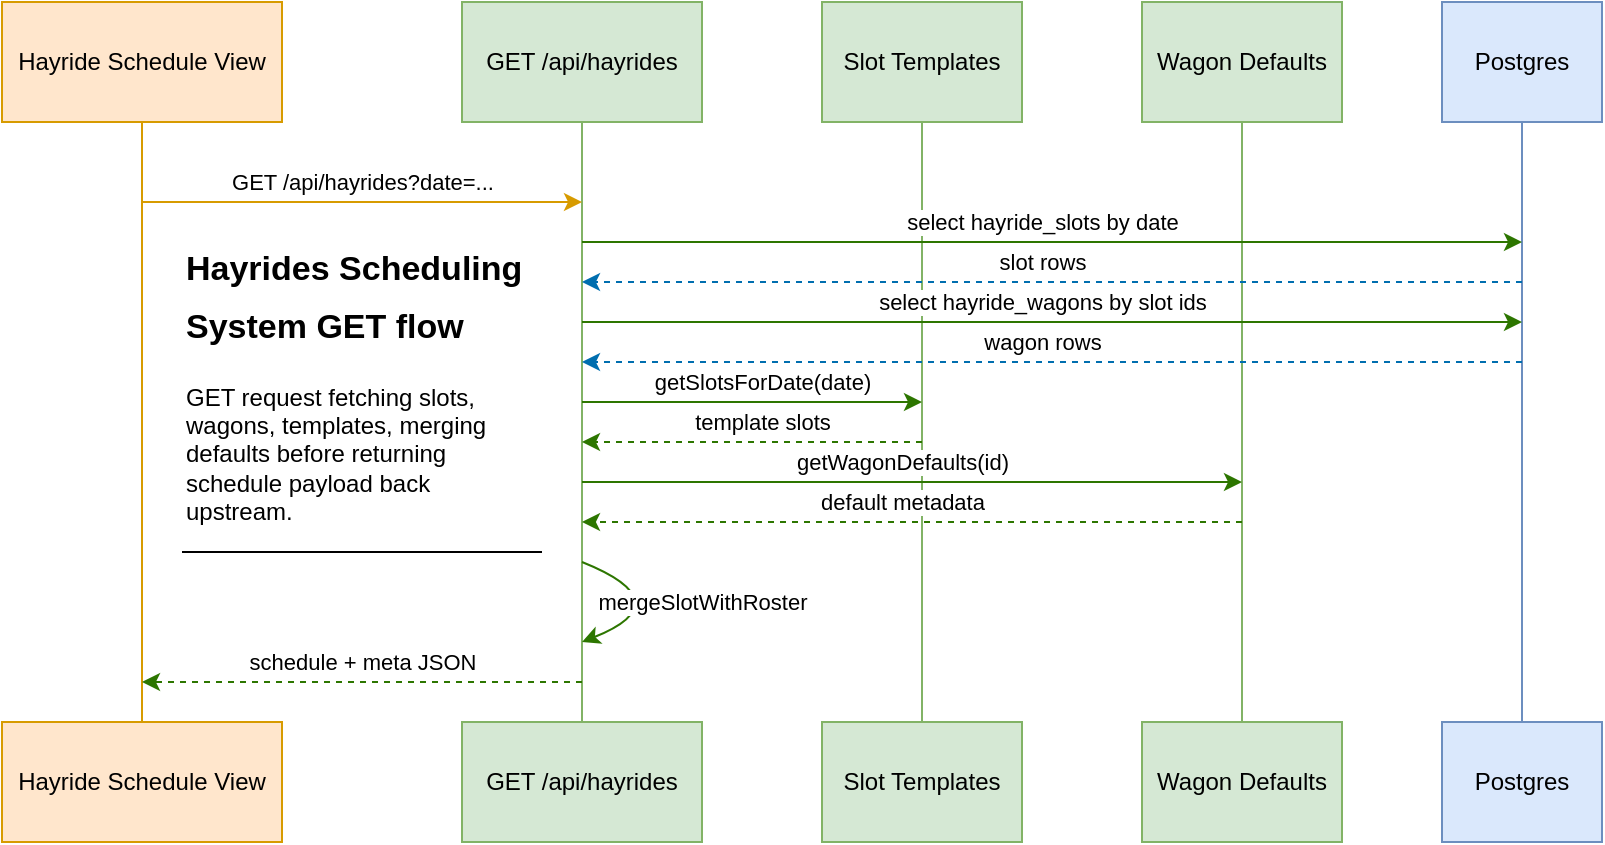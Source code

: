 <mxfile version="28.2.5">
  <diagram name="Page-1" id="tLb4AIol_rdyjm62Ru0d">
    <mxGraphModel dx="870" dy="508" grid="1" gridSize="10" guides="1" tooltips="1" connect="1" arrows="1" fold="1" page="1" pageScale="1" pageWidth="850" pageHeight="1100" math="0" shadow="0">
      <root>
        <mxCell id="0" />
        <mxCell id="1" parent="0" />
        <mxCell id="snD1805vD3F8rMmzbA1E-8" style="edgeStyle=orthogonalEdgeStyle;rounded=0;orthogonalLoop=1;jettySize=auto;html=1;entryX=0.5;entryY=0;entryDx=0;entryDy=0;endArrow=none;endFill=0;fillColor=#ffe6cc;strokeColor=#d79b00;" edge="1" parent="1" source="snD1805vD3F8rMmzbA1E-5" target="snD1805vD3F8rMmzbA1E-7">
          <mxGeometry relative="1" as="geometry" />
        </mxCell>
        <mxCell id="snD1805vD3F8rMmzbA1E-5" value="Hayride Schedule View" style="rounded=0;whiteSpace=wrap;html=1;fillColor=#ffe6cc;strokeColor=#d79b00;" vertex="1" parent="1">
          <mxGeometry x="40" y="80" width="140" height="60" as="geometry" />
        </mxCell>
        <mxCell id="snD1805vD3F8rMmzbA1E-7" value="Hayride Schedule View" style="rounded=0;whiteSpace=wrap;html=1;fillColor=#ffe6cc;strokeColor=#d79b00;" vertex="1" parent="1">
          <mxGeometry x="40" y="440" width="140" height="60" as="geometry" />
        </mxCell>
        <mxCell id="snD1805vD3F8rMmzbA1E-9" value="GET /api/hayrides" style="rounded=0;whiteSpace=wrap;html=1;fillColor=#d5e8d4;strokeColor=#82b366;" vertex="1" parent="1">
          <mxGeometry x="270" y="80" width="120" height="60" as="geometry" />
        </mxCell>
        <mxCell id="snD1805vD3F8rMmzbA1E-11" style="edgeStyle=orthogonalEdgeStyle;rounded=0;orthogonalLoop=1;jettySize=auto;html=1;entryX=0.5;entryY=1;entryDx=0;entryDy=0;endArrow=none;endFill=0;fillColor=#d5e8d4;strokeColor=#82b366;" edge="1" parent="1" source="snD1805vD3F8rMmzbA1E-10" target="snD1805vD3F8rMmzbA1E-9">
          <mxGeometry relative="1" as="geometry" />
        </mxCell>
        <mxCell id="snD1805vD3F8rMmzbA1E-10" value="GET /api/hayrides" style="rounded=0;whiteSpace=wrap;html=1;fillColor=#d5e8d4;strokeColor=#82b366;" vertex="1" parent="1">
          <mxGeometry x="270" y="440" width="120" height="60" as="geometry" />
        </mxCell>
        <mxCell id="snD1805vD3F8rMmzbA1E-12" value="Slot Templates" style="rounded=0;whiteSpace=wrap;html=1;fillColor=#d5e8d4;strokeColor=#82b366;" vertex="1" parent="1">
          <mxGeometry x="450" y="80" width="100" height="60" as="geometry" />
        </mxCell>
        <mxCell id="snD1805vD3F8rMmzbA1E-13" style="edgeStyle=orthogonalEdgeStyle;rounded=0;orthogonalLoop=1;jettySize=auto;html=1;entryX=0.5;entryY=1;entryDx=0;entryDy=0;endArrow=none;endFill=0;fillColor=#d5e8d4;strokeColor=#82b366;" edge="1" parent="1" source="snD1805vD3F8rMmzbA1E-14" target="snD1805vD3F8rMmzbA1E-12">
          <mxGeometry relative="1" as="geometry" />
        </mxCell>
        <mxCell id="snD1805vD3F8rMmzbA1E-14" value="Slot Templates" style="rounded=0;whiteSpace=wrap;html=1;fillColor=#d5e8d4;strokeColor=#82b366;" vertex="1" parent="1">
          <mxGeometry x="450" y="440" width="100" height="60" as="geometry" />
        </mxCell>
        <mxCell id="snD1805vD3F8rMmzbA1E-15" value="Wagon Defaults" style="rounded=0;whiteSpace=wrap;html=1;fillColor=#d5e8d4;strokeColor=#82b366;" vertex="1" parent="1">
          <mxGeometry x="610" y="80" width="100" height="60" as="geometry" />
        </mxCell>
        <mxCell id="snD1805vD3F8rMmzbA1E-16" style="edgeStyle=orthogonalEdgeStyle;rounded=0;orthogonalLoop=1;jettySize=auto;html=1;entryX=0.5;entryY=1;entryDx=0;entryDy=0;endArrow=none;endFill=0;fillColor=#d5e8d4;strokeColor=#82b366;" edge="1" parent="1" source="snD1805vD3F8rMmzbA1E-17" target="snD1805vD3F8rMmzbA1E-15">
          <mxGeometry relative="1" as="geometry" />
        </mxCell>
        <mxCell id="snD1805vD3F8rMmzbA1E-17" value="Wagon Defaults" style="rounded=0;whiteSpace=wrap;html=1;fillColor=#d5e8d4;strokeColor=#82b366;" vertex="1" parent="1">
          <mxGeometry x="610" y="440" width="100" height="60" as="geometry" />
        </mxCell>
        <mxCell id="snD1805vD3F8rMmzbA1E-18" value="Postgres" style="rounded=0;whiteSpace=wrap;html=1;fillColor=#dae8fc;strokeColor=#6c8ebf;" vertex="1" parent="1">
          <mxGeometry x="760" y="80" width="80" height="60" as="geometry" />
        </mxCell>
        <mxCell id="snD1805vD3F8rMmzbA1E-19" style="edgeStyle=orthogonalEdgeStyle;rounded=0;orthogonalLoop=1;jettySize=auto;html=1;entryX=0.5;entryY=1;entryDx=0;entryDy=0;endArrow=none;endFill=0;fillColor=#dae8fc;strokeColor=#6c8ebf;" edge="1" parent="1" source="snD1805vD3F8rMmzbA1E-20" target="snD1805vD3F8rMmzbA1E-18">
          <mxGeometry relative="1" as="geometry" />
        </mxCell>
        <mxCell id="snD1805vD3F8rMmzbA1E-20" value="Postgres" style="rounded=0;whiteSpace=wrap;html=1;fillColor=#dae8fc;strokeColor=#6c8ebf;" vertex="1" parent="1">
          <mxGeometry x="760" y="440" width="80" height="60" as="geometry" />
        </mxCell>
        <mxCell id="snD1805vD3F8rMmzbA1E-21" value="GET /api/hayrides?date=..." style="endArrow=classic;html=1;rounded=0;fillColor=#ffe6cc;strokeColor=#d79b00;" edge="1" parent="1">
          <mxGeometry y="10" width="50" height="50" relative="1" as="geometry">
            <mxPoint x="110" y="180" as="sourcePoint" />
            <mxPoint x="330" y="180" as="targetPoint" />
            <mxPoint as="offset" />
          </mxGeometry>
        </mxCell>
        <mxCell id="snD1805vD3F8rMmzbA1E-22" value="" style="endArrow=classic;html=1;rounded=0;fillColor=#60a917;strokeColor=#2D7600;" edge="1" parent="1">
          <mxGeometry width="50" height="50" relative="1" as="geometry">
            <mxPoint x="330" y="200" as="sourcePoint" />
            <mxPoint x="800" y="200" as="targetPoint" />
          </mxGeometry>
        </mxCell>
        <mxCell id="snD1805vD3F8rMmzbA1E-24" value="select hayride_slots by date" style="edgeLabel;html=1;align=center;verticalAlign=middle;resizable=0;points=[];" vertex="1" connectable="0" parent="snD1805vD3F8rMmzbA1E-22">
          <mxGeometry x="0.164" y="-1" relative="1" as="geometry">
            <mxPoint x="-44" y="-11" as="offset" />
          </mxGeometry>
        </mxCell>
        <mxCell id="snD1805vD3F8rMmzbA1E-25" value="" style="endArrow=classic;html=1;rounded=0;dashed=1;fillColor=#1ba1e2;strokeColor=#006EAF;" edge="1" parent="1">
          <mxGeometry width="50" height="50" relative="1" as="geometry">
            <mxPoint x="800" y="220" as="sourcePoint" />
            <mxPoint x="330" y="220" as="targetPoint" />
          </mxGeometry>
        </mxCell>
        <mxCell id="snD1805vD3F8rMmzbA1E-27" value="slot rows" style="edgeLabel;html=1;align=center;verticalAlign=middle;resizable=0;points=[];" vertex="1" connectable="0" parent="snD1805vD3F8rMmzbA1E-25">
          <mxGeometry x="-0.067" y="3" relative="1" as="geometry">
            <mxPoint x="-21" y="-13" as="offset" />
          </mxGeometry>
        </mxCell>
        <mxCell id="snD1805vD3F8rMmzbA1E-29" value="select hayride_wagons by slot ids" style="endArrow=classic;html=1;rounded=0;fillColor=#60a917;strokeColor=#2D7600;" edge="1" parent="1">
          <mxGeometry x="-0.022" y="10" width="50" height="50" relative="1" as="geometry">
            <mxPoint x="330" y="240" as="sourcePoint" />
            <mxPoint x="800" y="240" as="targetPoint" />
            <mxPoint as="offset" />
          </mxGeometry>
        </mxCell>
        <mxCell id="snD1805vD3F8rMmzbA1E-30" value="wagon rows" style="endArrow=classic;html=1;rounded=0;dashed=1;fillColor=#1ba1e2;strokeColor=#006EAF;" edge="1" parent="1">
          <mxGeometry x="0.021" y="-10" width="50" height="50" relative="1" as="geometry">
            <mxPoint x="800" y="260" as="sourcePoint" />
            <mxPoint x="330" y="260" as="targetPoint" />
            <mxPoint as="offset" />
          </mxGeometry>
        </mxCell>
        <mxCell id="snD1805vD3F8rMmzbA1E-31" value="" style="endArrow=classic;html=1;rounded=0;fillColor=#60a917;strokeColor=#2D7600;" edge="1" parent="1">
          <mxGeometry width="50" height="50" relative="1" as="geometry">
            <mxPoint x="330" y="280" as="sourcePoint" />
            <mxPoint x="500" y="280" as="targetPoint" />
          </mxGeometry>
        </mxCell>
        <mxCell id="snD1805vD3F8rMmzbA1E-32" value="getSlotsForDate(date)" style="edgeLabel;html=1;align=center;verticalAlign=middle;resizable=0;points=[];" vertex="1" connectable="0" parent="snD1805vD3F8rMmzbA1E-31">
          <mxGeometry x="0.417" y="3" relative="1" as="geometry">
            <mxPoint x="-31" y="-7" as="offset" />
          </mxGeometry>
        </mxCell>
        <mxCell id="snD1805vD3F8rMmzbA1E-33" value="template slots" style="endArrow=classic;html=1;rounded=0;dashed=1;fillColor=#60a917;strokeColor=#2D7600;" edge="1" parent="1">
          <mxGeometry x="-0.059" y="-10" width="50" height="50" relative="1" as="geometry">
            <mxPoint x="500" y="300" as="sourcePoint" />
            <mxPoint x="330" y="300" as="targetPoint" />
            <mxPoint as="offset" />
          </mxGeometry>
        </mxCell>
        <mxCell id="snD1805vD3F8rMmzbA1E-34" value="" style="endArrow=classic;html=1;rounded=0;fillColor=#60a917;strokeColor=#2D7600;" edge="1" parent="1">
          <mxGeometry width="50" height="50" relative="1" as="geometry">
            <mxPoint x="330" y="320" as="sourcePoint" />
            <mxPoint x="660" y="320" as="targetPoint" />
          </mxGeometry>
        </mxCell>
        <mxCell id="snD1805vD3F8rMmzbA1E-36" value="getWagonDefaults(id)" style="edgeLabel;html=1;align=center;verticalAlign=middle;resizable=0;points=[];" vertex="1" connectable="0" parent="snD1805vD3F8rMmzbA1E-34">
          <mxGeometry x="-0.004" y="2" relative="1" as="geometry">
            <mxPoint x="-5" y="-8" as="offset" />
          </mxGeometry>
        </mxCell>
        <mxCell id="snD1805vD3F8rMmzbA1E-37" value="" style="endArrow=classic;html=1;rounded=0;dashed=1;fillColor=#60a917;strokeColor=#2D7600;" edge="1" parent="1">
          <mxGeometry width="50" height="50" relative="1" as="geometry">
            <mxPoint x="660" y="340" as="sourcePoint" />
            <mxPoint x="330" y="340" as="targetPoint" />
          </mxGeometry>
        </mxCell>
        <mxCell id="snD1805vD3F8rMmzbA1E-38" value="default metadata" style="edgeLabel;html=1;align=center;verticalAlign=middle;resizable=0;points=[];" vertex="1" connectable="0" parent="snD1805vD3F8rMmzbA1E-37">
          <mxGeometry x="0.007" y="-2" relative="1" as="geometry">
            <mxPoint x="-4" y="-8" as="offset" />
          </mxGeometry>
        </mxCell>
        <mxCell id="snD1805vD3F8rMmzbA1E-39" value="mergeSlotWithRoster" style="curved=1;endArrow=classic;html=1;rounded=0;fillColor=#60a917;strokeColor=#2D7600;" edge="1" parent="1">
          <mxGeometry y="10" width="50" height="50" relative="1" as="geometry">
            <mxPoint x="330" y="360" as="sourcePoint" />
            <mxPoint x="330" y="400" as="targetPoint" />
            <Array as="points">
              <mxPoint x="380" y="380" />
            </Array>
            <mxPoint x="6" y="-9" as="offset" />
          </mxGeometry>
        </mxCell>
        <mxCell id="snD1805vD3F8rMmzbA1E-40" value="schedule + meta JSON" style="endArrow=classic;html=1;rounded=0;dashed=1;fillColor=#60a917;strokeColor=#2D7600;" edge="1" parent="1">
          <mxGeometry y="-10" width="50" height="50" relative="1" as="geometry">
            <mxPoint x="330" y="420" as="sourcePoint" />
            <mxPoint x="110" y="420" as="targetPoint" />
            <mxPoint as="offset" />
          </mxGeometry>
        </mxCell>
        <mxCell id="snD1805vD3F8rMmzbA1E-42" value="&lt;h1 style=&quot;margin-top: 0px;&quot;&gt;&lt;span style=&quot;font-size: 17px; text-align: center;&quot;&gt;Hayrides Scheduling System GET flow&lt;/span&gt;&lt;/h1&gt;&lt;p&gt;GET request fetching slots, wagons, templates, merging defaults before returning schedule payload back upstream.&lt;/p&gt;" style="text;html=1;whiteSpace=wrap;overflow=hidden;rounded=0;" vertex="1" parent="1">
          <mxGeometry x="130" y="190" width="180" height="210" as="geometry" />
        </mxCell>
        <mxCell id="snD1805vD3F8rMmzbA1E-45" value="" style="line;strokeWidth=1;rotatable=0;dashed=0;labelPosition=right;align=left;verticalAlign=middle;spacingTop=0;spacingLeft=6;points=[];portConstraint=eastwest;" vertex="1" parent="1">
          <mxGeometry x="130" y="350" width="180" height="10" as="geometry" />
        </mxCell>
      </root>
    </mxGraphModel>
  </diagram>
</mxfile>
